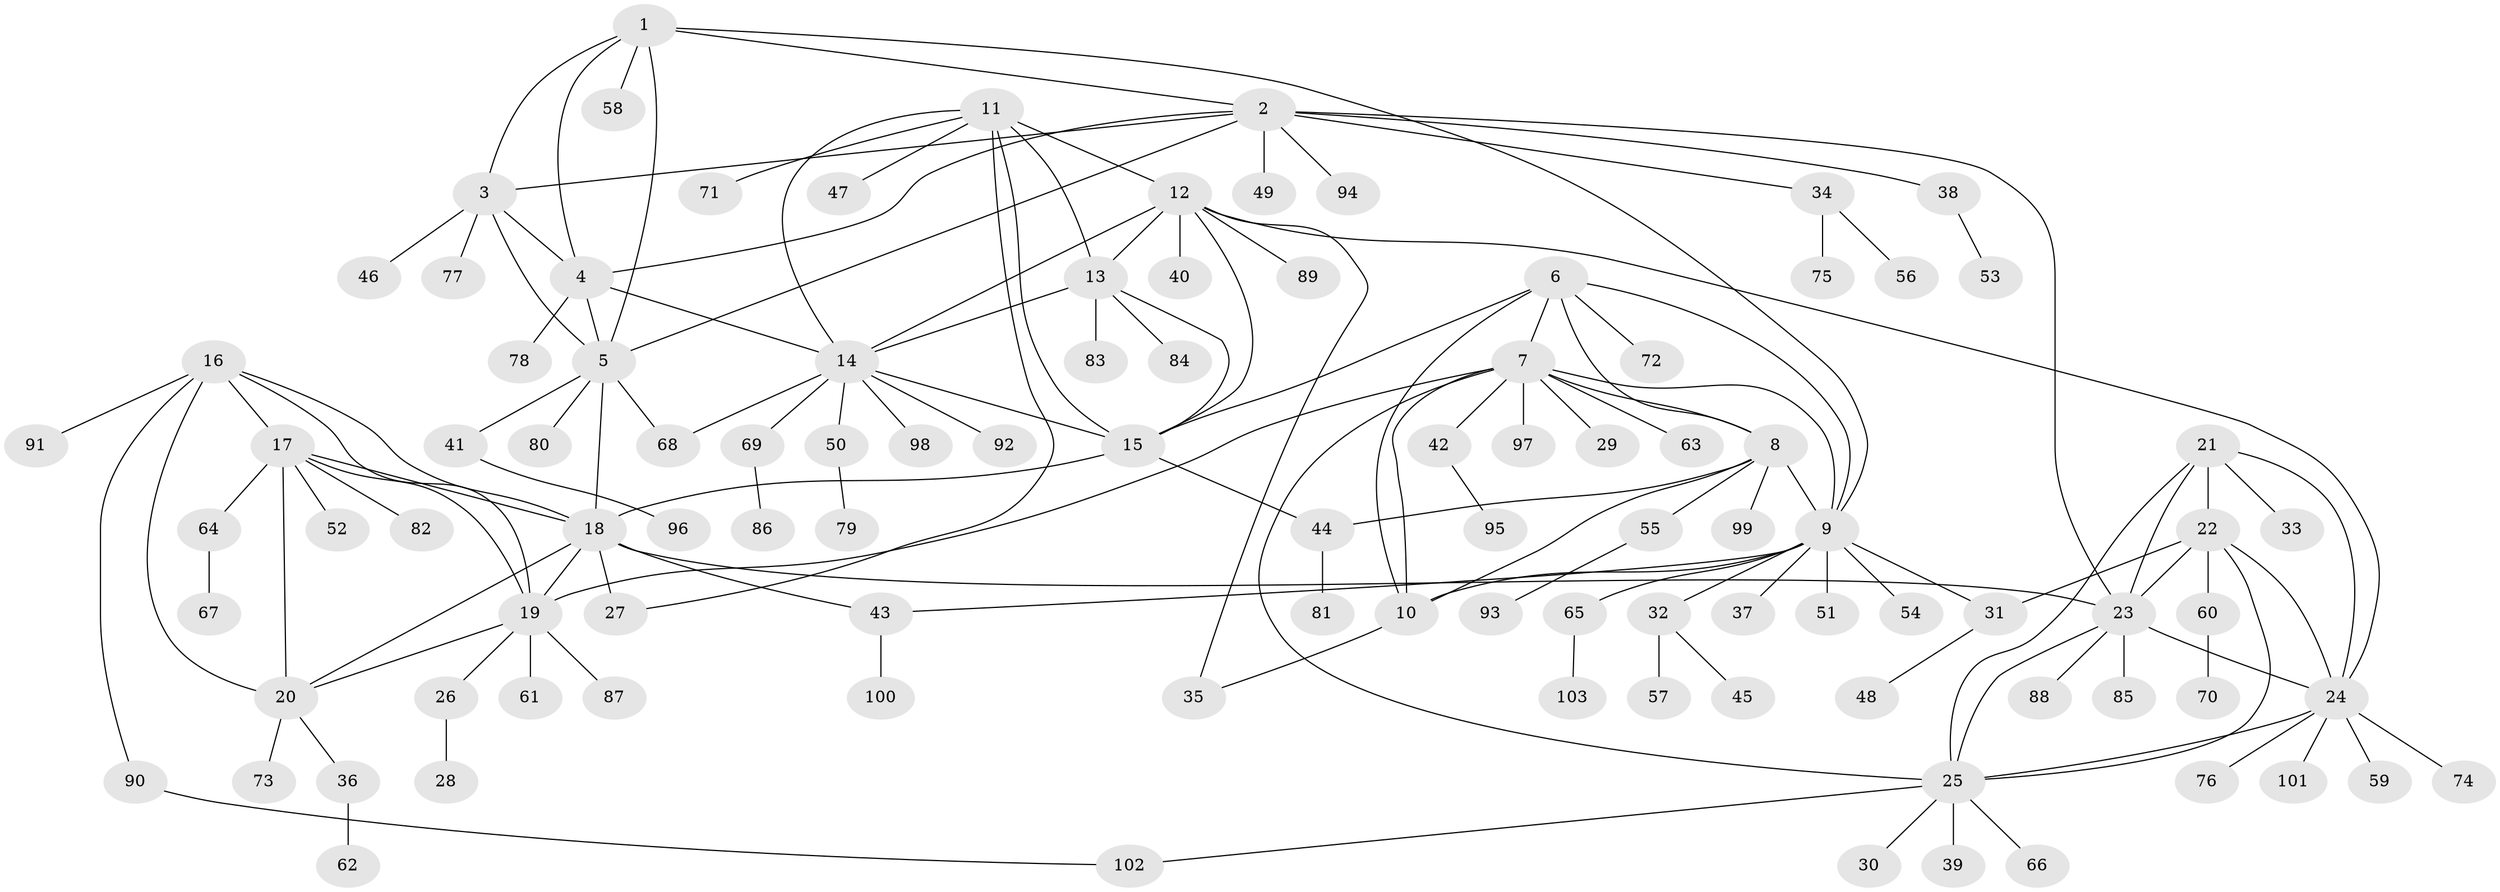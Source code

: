 // Generated by graph-tools (version 1.1) at 2025/37/03/09/25 02:37:28]
// undirected, 103 vertices, 145 edges
graph export_dot {
graph [start="1"]
  node [color=gray90,style=filled];
  1;
  2;
  3;
  4;
  5;
  6;
  7;
  8;
  9;
  10;
  11;
  12;
  13;
  14;
  15;
  16;
  17;
  18;
  19;
  20;
  21;
  22;
  23;
  24;
  25;
  26;
  27;
  28;
  29;
  30;
  31;
  32;
  33;
  34;
  35;
  36;
  37;
  38;
  39;
  40;
  41;
  42;
  43;
  44;
  45;
  46;
  47;
  48;
  49;
  50;
  51;
  52;
  53;
  54;
  55;
  56;
  57;
  58;
  59;
  60;
  61;
  62;
  63;
  64;
  65;
  66;
  67;
  68;
  69;
  70;
  71;
  72;
  73;
  74;
  75;
  76;
  77;
  78;
  79;
  80;
  81;
  82;
  83;
  84;
  85;
  86;
  87;
  88;
  89;
  90;
  91;
  92;
  93;
  94;
  95;
  96;
  97;
  98;
  99;
  100;
  101;
  102;
  103;
  1 -- 2;
  1 -- 3;
  1 -- 4;
  1 -- 5;
  1 -- 9;
  1 -- 58;
  2 -- 3;
  2 -- 4;
  2 -- 5;
  2 -- 23;
  2 -- 34;
  2 -- 38;
  2 -- 49;
  2 -- 94;
  3 -- 4;
  3 -- 5;
  3 -- 46;
  3 -- 77;
  4 -- 5;
  4 -- 14;
  4 -- 78;
  5 -- 18;
  5 -- 41;
  5 -- 68;
  5 -- 80;
  6 -- 7;
  6 -- 8;
  6 -- 9;
  6 -- 10;
  6 -- 15;
  6 -- 72;
  7 -- 8;
  7 -- 9;
  7 -- 10;
  7 -- 19;
  7 -- 25;
  7 -- 29;
  7 -- 42;
  7 -- 63;
  7 -- 97;
  8 -- 9;
  8 -- 10;
  8 -- 44;
  8 -- 55;
  8 -- 99;
  9 -- 10;
  9 -- 31;
  9 -- 32;
  9 -- 37;
  9 -- 43;
  9 -- 51;
  9 -- 54;
  9 -- 65;
  10 -- 35;
  11 -- 12;
  11 -- 13;
  11 -- 14;
  11 -- 15;
  11 -- 27;
  11 -- 47;
  11 -- 71;
  12 -- 13;
  12 -- 14;
  12 -- 15;
  12 -- 24;
  12 -- 35;
  12 -- 40;
  12 -- 89;
  13 -- 14;
  13 -- 15;
  13 -- 83;
  13 -- 84;
  14 -- 15;
  14 -- 50;
  14 -- 68;
  14 -- 69;
  14 -- 92;
  14 -- 98;
  15 -- 18;
  15 -- 44;
  16 -- 17;
  16 -- 18;
  16 -- 19;
  16 -- 20;
  16 -- 90;
  16 -- 91;
  17 -- 18;
  17 -- 19;
  17 -- 20;
  17 -- 52;
  17 -- 64;
  17 -- 82;
  18 -- 19;
  18 -- 20;
  18 -- 23;
  18 -- 27;
  18 -- 43;
  19 -- 20;
  19 -- 26;
  19 -- 61;
  19 -- 87;
  20 -- 36;
  20 -- 73;
  21 -- 22;
  21 -- 23;
  21 -- 24;
  21 -- 25;
  21 -- 33;
  22 -- 23;
  22 -- 24;
  22 -- 25;
  22 -- 31;
  22 -- 60;
  23 -- 24;
  23 -- 25;
  23 -- 85;
  23 -- 88;
  24 -- 25;
  24 -- 59;
  24 -- 74;
  24 -- 76;
  24 -- 101;
  25 -- 30;
  25 -- 39;
  25 -- 66;
  25 -- 102;
  26 -- 28;
  31 -- 48;
  32 -- 45;
  32 -- 57;
  34 -- 56;
  34 -- 75;
  36 -- 62;
  38 -- 53;
  41 -- 96;
  42 -- 95;
  43 -- 100;
  44 -- 81;
  50 -- 79;
  55 -- 93;
  60 -- 70;
  64 -- 67;
  65 -- 103;
  69 -- 86;
  90 -- 102;
}
